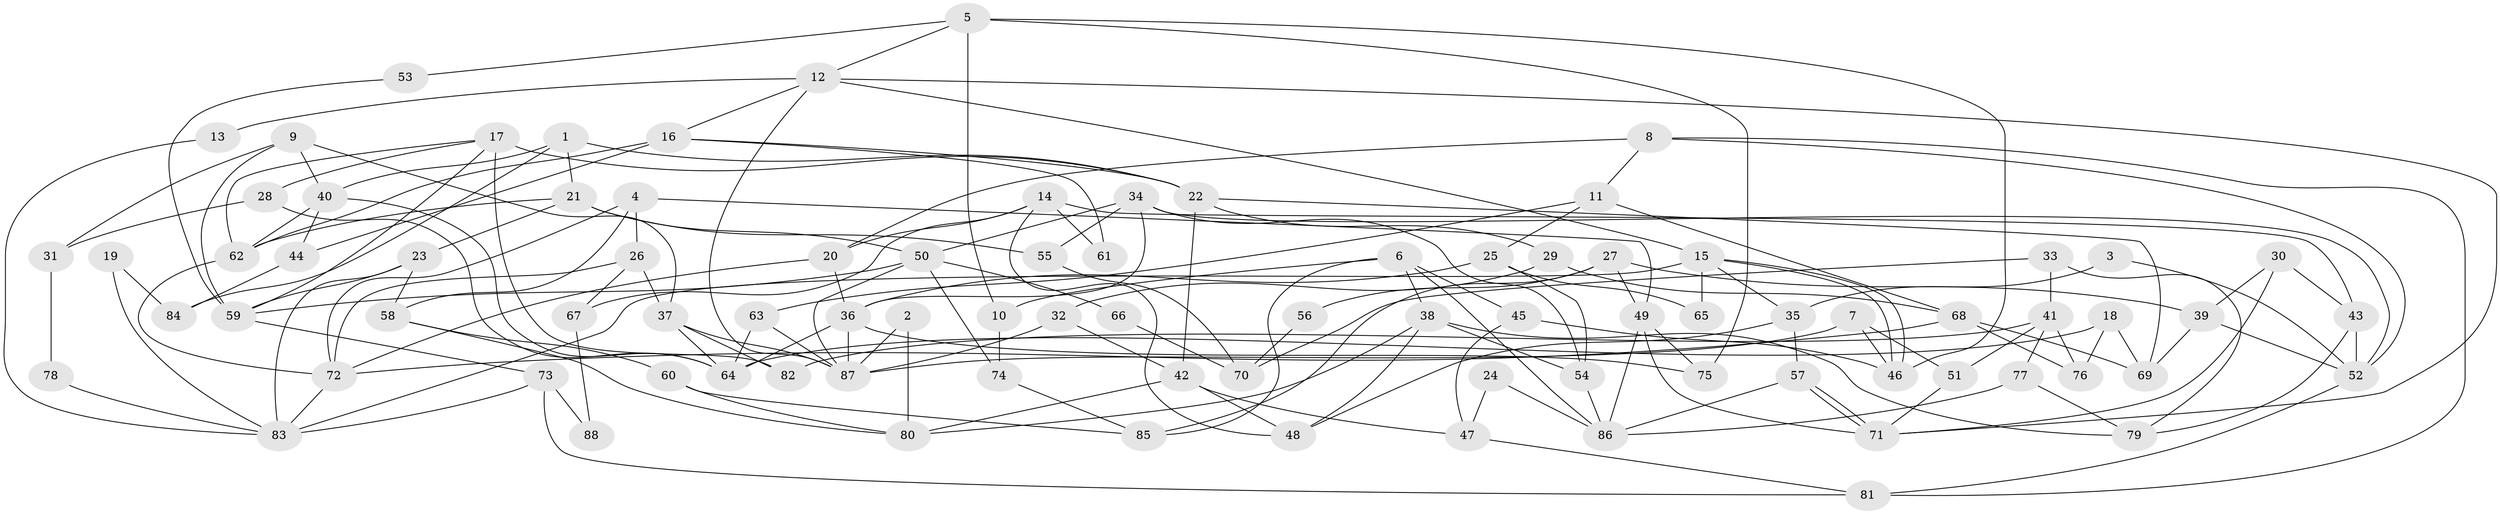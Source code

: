 // Generated by graph-tools (version 1.1) at 2025/15/03/09/25 04:15:01]
// undirected, 88 vertices, 176 edges
graph export_dot {
graph [start="1"]
  node [color=gray90,style=filled];
  1;
  2;
  3;
  4;
  5;
  6;
  7;
  8;
  9;
  10;
  11;
  12;
  13;
  14;
  15;
  16;
  17;
  18;
  19;
  20;
  21;
  22;
  23;
  24;
  25;
  26;
  27;
  28;
  29;
  30;
  31;
  32;
  33;
  34;
  35;
  36;
  37;
  38;
  39;
  40;
  41;
  42;
  43;
  44;
  45;
  46;
  47;
  48;
  49;
  50;
  51;
  52;
  53;
  54;
  55;
  56;
  57;
  58;
  59;
  60;
  61;
  62;
  63;
  64;
  65;
  66;
  67;
  68;
  69;
  70;
  71;
  72;
  73;
  74;
  75;
  76;
  77;
  78;
  79;
  80;
  81;
  82;
  83;
  84;
  85;
  86;
  87;
  88;
  1 -- 22;
  1 -- 21;
  1 -- 40;
  1 -- 84;
  2 -- 80;
  2 -- 87;
  3 -- 52;
  3 -- 35;
  4 -- 26;
  4 -- 72;
  4 -- 49;
  4 -- 58;
  5 -- 46;
  5 -- 75;
  5 -- 10;
  5 -- 12;
  5 -- 53;
  6 -- 38;
  6 -- 86;
  6 -- 10;
  6 -- 45;
  6 -- 85;
  7 -- 46;
  7 -- 87;
  7 -- 51;
  8 -- 81;
  8 -- 52;
  8 -- 11;
  8 -- 20;
  9 -- 59;
  9 -- 37;
  9 -- 31;
  9 -- 40;
  10 -- 74;
  11 -- 63;
  11 -- 25;
  11 -- 68;
  12 -- 15;
  12 -- 13;
  12 -- 16;
  12 -- 71;
  12 -- 87;
  13 -- 83;
  14 -- 48;
  14 -- 20;
  14 -- 43;
  14 -- 61;
  14 -- 67;
  15 -- 46;
  15 -- 46;
  15 -- 83;
  15 -- 35;
  15 -- 65;
  16 -- 22;
  16 -- 44;
  16 -- 61;
  16 -- 62;
  17 -- 22;
  17 -- 62;
  17 -- 28;
  17 -- 59;
  17 -- 82;
  18 -- 76;
  18 -- 64;
  18 -- 69;
  19 -- 83;
  19 -- 84;
  20 -- 72;
  20 -- 36;
  21 -- 62;
  21 -- 50;
  21 -- 23;
  21 -- 55;
  22 -- 69;
  22 -- 29;
  22 -- 42;
  23 -- 58;
  23 -- 59;
  23 -- 83;
  24 -- 86;
  24 -- 47;
  25 -- 36;
  25 -- 54;
  25 -- 65;
  26 -- 37;
  26 -- 72;
  26 -- 67;
  27 -- 85;
  27 -- 49;
  27 -- 39;
  27 -- 56;
  28 -- 64;
  28 -- 31;
  29 -- 32;
  29 -- 68;
  30 -- 39;
  30 -- 71;
  30 -- 43;
  31 -- 78;
  32 -- 42;
  32 -- 87;
  33 -- 41;
  33 -- 79;
  33 -- 70;
  34 -- 50;
  34 -- 36;
  34 -- 52;
  34 -- 54;
  34 -- 55;
  35 -- 57;
  35 -- 48;
  36 -- 87;
  36 -- 64;
  36 -- 75;
  37 -- 87;
  37 -- 64;
  37 -- 82;
  38 -- 54;
  38 -- 79;
  38 -- 48;
  38 -- 80;
  39 -- 52;
  39 -- 69;
  40 -- 44;
  40 -- 62;
  40 -- 64;
  41 -- 82;
  41 -- 51;
  41 -- 76;
  41 -- 77;
  42 -- 48;
  42 -- 47;
  42 -- 80;
  43 -- 52;
  43 -- 79;
  44 -- 84;
  45 -- 47;
  45 -- 46;
  47 -- 81;
  49 -- 71;
  49 -- 75;
  49 -- 86;
  50 -- 59;
  50 -- 74;
  50 -- 66;
  50 -- 87;
  51 -- 71;
  52 -- 81;
  53 -- 59;
  54 -- 86;
  55 -- 70;
  56 -- 70;
  57 -- 86;
  57 -- 71;
  57 -- 71;
  58 -- 80;
  58 -- 60;
  59 -- 73;
  60 -- 80;
  60 -- 85;
  62 -- 72;
  63 -- 64;
  63 -- 87;
  66 -- 70;
  67 -- 88;
  68 -- 69;
  68 -- 72;
  68 -- 76;
  72 -- 83;
  73 -- 83;
  73 -- 81;
  73 -- 88;
  74 -- 85;
  77 -- 86;
  77 -- 79;
  78 -- 83;
}
